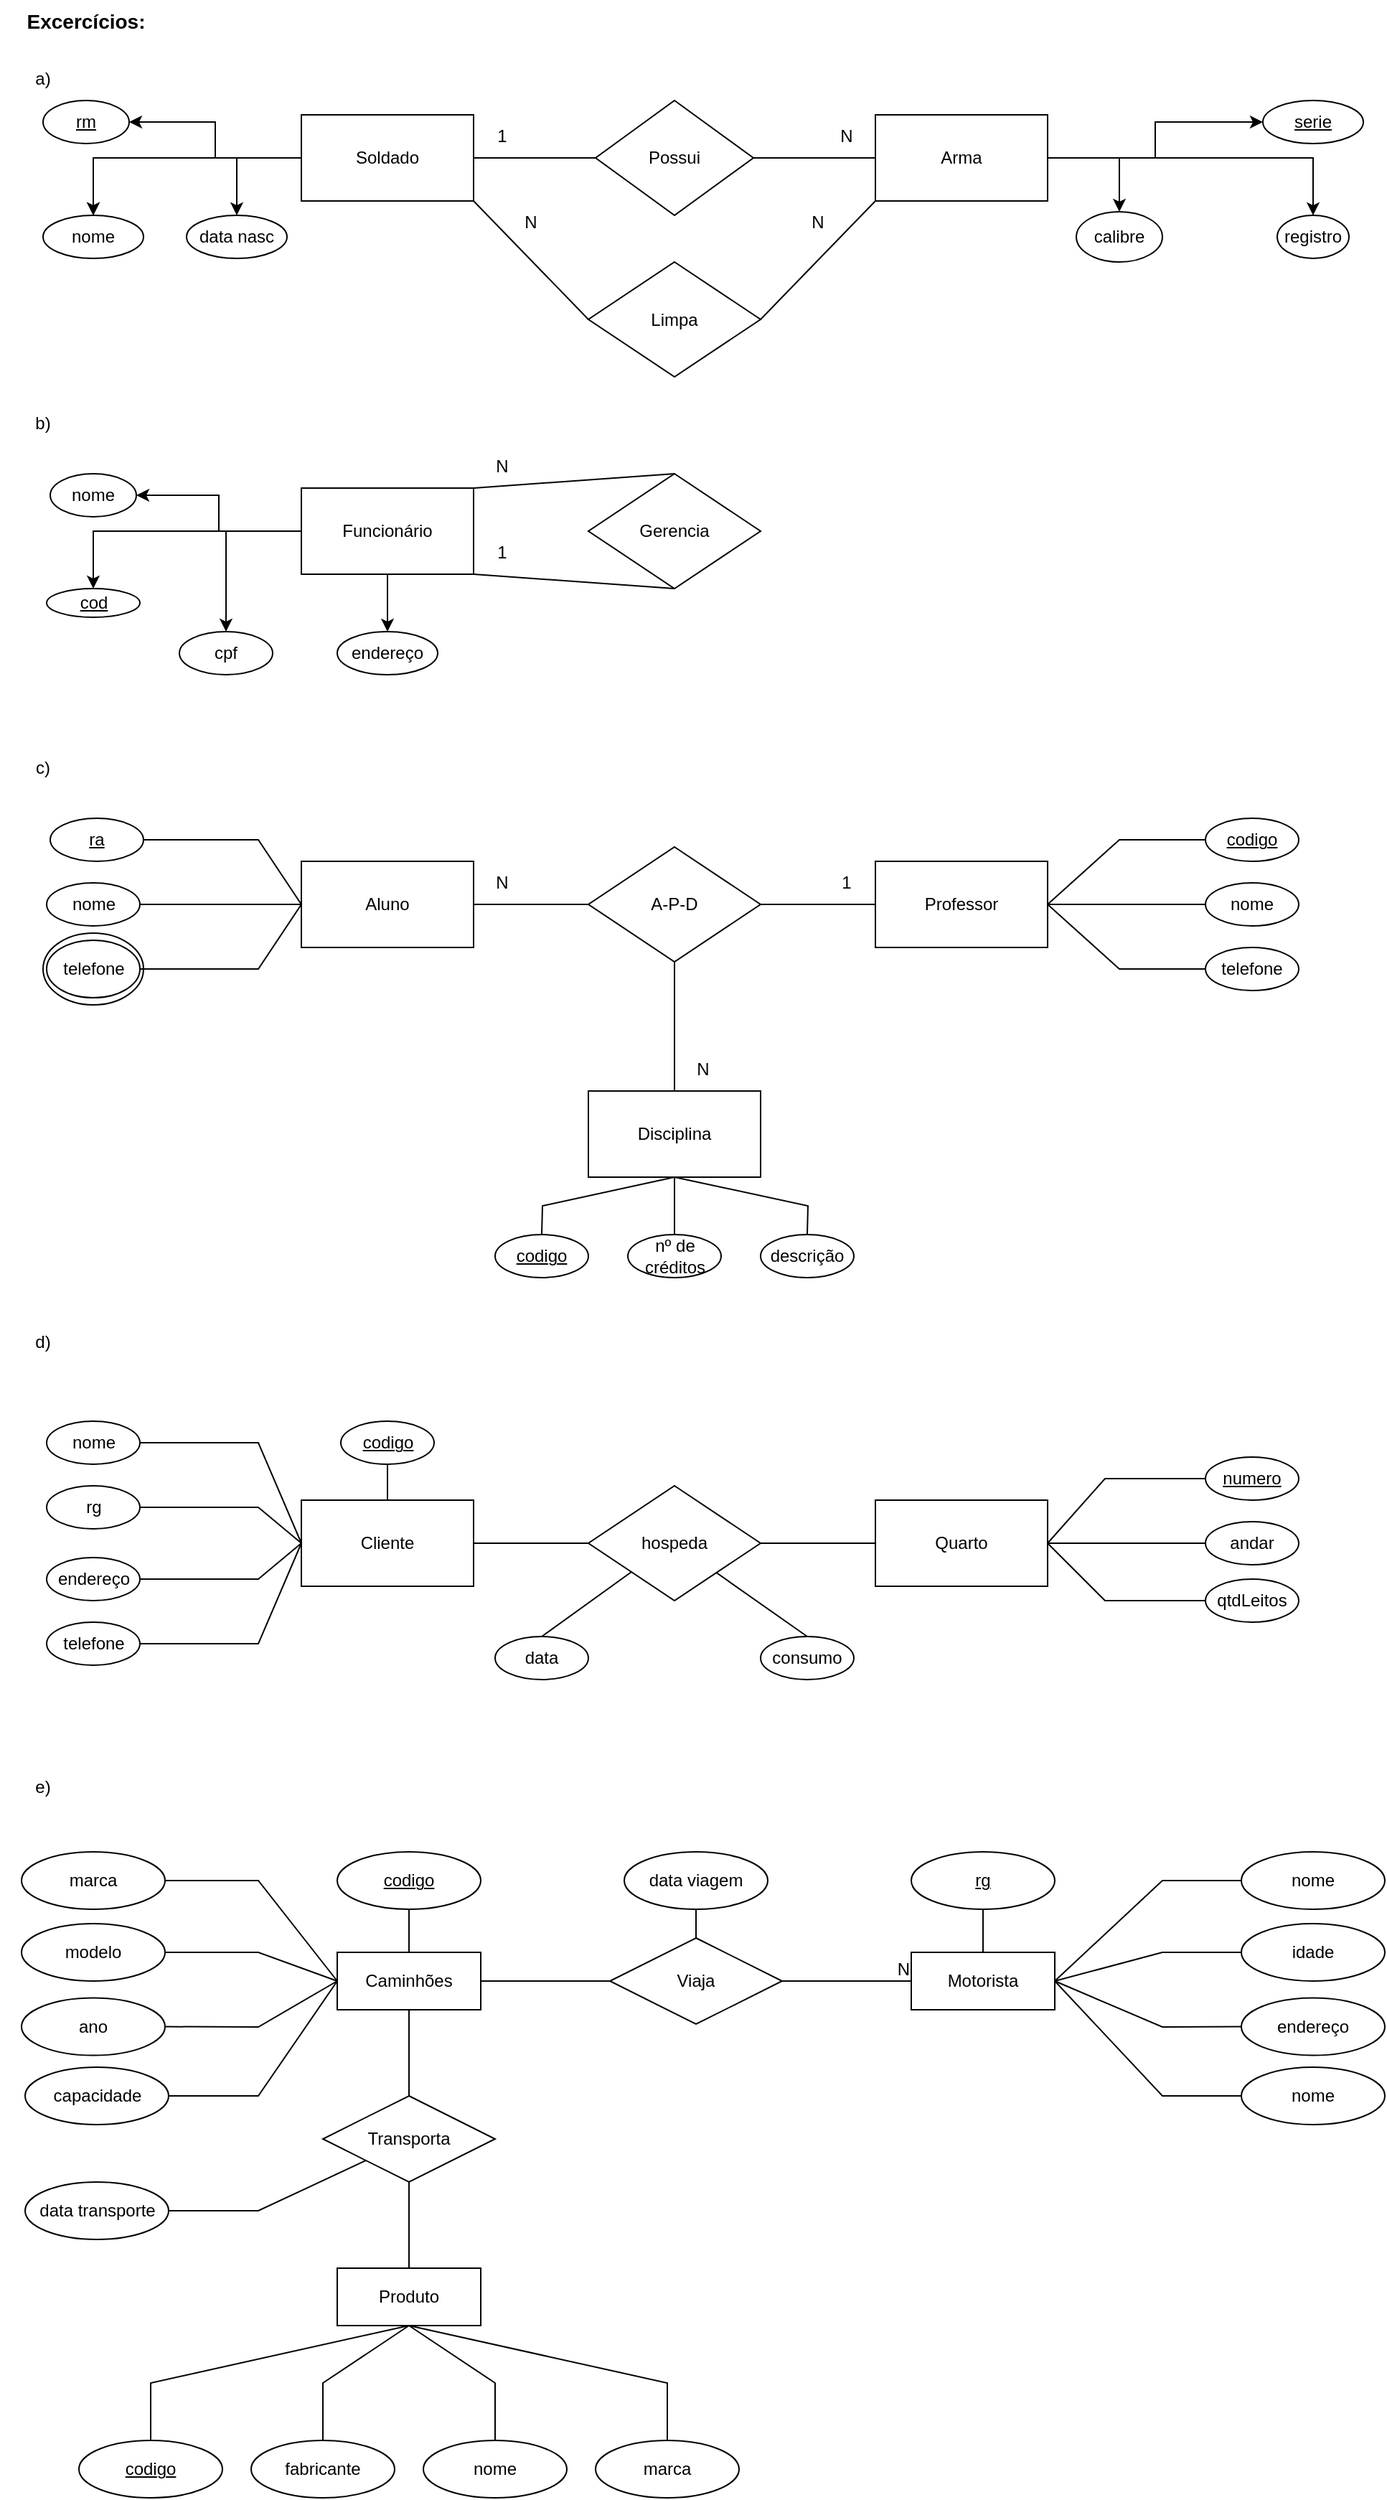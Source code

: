 <mxfile version="21.1.1" type="device">
  <diagram name="Página-1" id="UAN5os5tiGlqr3itD5Wb">
    <mxGraphModel dx="1434" dy="796" grid="1" gridSize="10" guides="1" tooltips="1" connect="1" arrows="1" fold="1" page="1" pageScale="1" pageWidth="827" pageHeight="1169" math="0" shadow="0">
      <root>
        <mxCell id="0" />
        <mxCell id="1" parent="0" />
        <mxCell id="kqK2nwmcqiVlSpdfemAR-32" value="" style="ellipse;whiteSpace=wrap;html=1;" parent="1" vertex="1">
          <mxGeometry x="50" y="670" width="70" height="50" as="geometry" />
        </mxCell>
        <mxCell id="iGtKDFYCZPcTqpnV3GEi-1" value="Excercícios:" style="text;html=1;strokeColor=none;fillColor=none;align=center;verticalAlign=middle;whiteSpace=wrap;rounded=0;fontStyle=1;fontSize=14;" parent="1" vertex="1">
          <mxGeometry x="50" y="20" width="60" height="30" as="geometry" />
        </mxCell>
        <mxCell id="iGtKDFYCZPcTqpnV3GEi-2" value="a)" style="text;html=1;strokeColor=none;fillColor=none;align=center;verticalAlign=middle;whiteSpace=wrap;rounded=0;" parent="1" vertex="1">
          <mxGeometry x="20" y="60" width="60" height="30" as="geometry" />
        </mxCell>
        <mxCell id="iGtKDFYCZPcTqpnV3GEi-7" value="" style="edgeStyle=orthogonalEdgeStyle;rounded=0;orthogonalLoop=1;jettySize=auto;html=1;" parent="1" source="iGtKDFYCZPcTqpnV3GEi-3" target="iGtKDFYCZPcTqpnV3GEi-6" edge="1">
          <mxGeometry relative="1" as="geometry" />
        </mxCell>
        <mxCell id="iGtKDFYCZPcTqpnV3GEi-10" value="" style="edgeStyle=orthogonalEdgeStyle;rounded=0;orthogonalLoop=1;jettySize=auto;html=1;" parent="1" source="iGtKDFYCZPcTqpnV3GEi-3" target="iGtKDFYCZPcTqpnV3GEi-9" edge="1">
          <mxGeometry relative="1" as="geometry" />
        </mxCell>
        <mxCell id="iGtKDFYCZPcTqpnV3GEi-12" value="" style="edgeStyle=orthogonalEdgeStyle;rounded=0;orthogonalLoop=1;jettySize=auto;html=1;" parent="1" source="iGtKDFYCZPcTqpnV3GEi-3" target="iGtKDFYCZPcTqpnV3GEi-9" edge="1">
          <mxGeometry relative="1" as="geometry" />
        </mxCell>
        <mxCell id="iGtKDFYCZPcTqpnV3GEi-15" value="" style="edgeStyle=orthogonalEdgeStyle;rounded=0;orthogonalLoop=1;jettySize=auto;html=1;" parent="1" source="iGtKDFYCZPcTqpnV3GEi-3" target="iGtKDFYCZPcTqpnV3GEi-14" edge="1">
          <mxGeometry relative="1" as="geometry" />
        </mxCell>
        <mxCell id="iGtKDFYCZPcTqpnV3GEi-3" value="Soldado" style="rounded=0;whiteSpace=wrap;html=1;" parent="1" vertex="1">
          <mxGeometry x="230" y="100" width="120" height="60" as="geometry" />
        </mxCell>
        <mxCell id="iGtKDFYCZPcTqpnV3GEi-6" value="&lt;u&gt;rm&lt;/u&gt;" style="ellipse;whiteSpace=wrap;html=1;rounded=0;" parent="1" vertex="1">
          <mxGeometry x="50" y="90" width="60" height="30" as="geometry" />
        </mxCell>
        <mxCell id="iGtKDFYCZPcTqpnV3GEi-9" value="nome" style="ellipse;whiteSpace=wrap;html=1;rounded=0;" parent="1" vertex="1">
          <mxGeometry x="50" y="170" width="70" height="30" as="geometry" />
        </mxCell>
        <mxCell id="iGtKDFYCZPcTqpnV3GEi-14" value="data nasc" style="ellipse;whiteSpace=wrap;html=1;rounded=0;" parent="1" vertex="1">
          <mxGeometry x="150" y="170" width="70" height="30" as="geometry" />
        </mxCell>
        <mxCell id="iGtKDFYCZPcTqpnV3GEi-16" value="Possui" style="rhombus;whiteSpace=wrap;html=1;rounded=0;" parent="1" vertex="1">
          <mxGeometry x="435" y="90" width="110" height="80" as="geometry" />
        </mxCell>
        <mxCell id="iGtKDFYCZPcTqpnV3GEi-18" value="" style="endArrow=none;html=1;rounded=0;exitX=1;exitY=0.5;exitDx=0;exitDy=0;entryX=0;entryY=0.5;entryDx=0;entryDy=0;" parent="1" source="iGtKDFYCZPcTqpnV3GEi-3" target="iGtKDFYCZPcTqpnV3GEi-16" edge="1">
          <mxGeometry width="50" height="50" relative="1" as="geometry">
            <mxPoint x="430" y="320" as="sourcePoint" />
            <mxPoint x="480" y="270" as="targetPoint" />
          </mxGeometry>
        </mxCell>
        <mxCell id="iGtKDFYCZPcTqpnV3GEi-24" value="" style="edgeStyle=orthogonalEdgeStyle;rounded=0;orthogonalLoop=1;jettySize=auto;html=1;" parent="1" source="iGtKDFYCZPcTqpnV3GEi-19" target="iGtKDFYCZPcTqpnV3GEi-23" edge="1">
          <mxGeometry relative="1" as="geometry" />
        </mxCell>
        <mxCell id="iGtKDFYCZPcTqpnV3GEi-26" value="" style="edgeStyle=orthogonalEdgeStyle;rounded=0;orthogonalLoop=1;jettySize=auto;html=1;" parent="1" source="iGtKDFYCZPcTqpnV3GEi-19" target="iGtKDFYCZPcTqpnV3GEi-25" edge="1">
          <mxGeometry relative="1" as="geometry" />
        </mxCell>
        <mxCell id="iGtKDFYCZPcTqpnV3GEi-28" value="" style="edgeStyle=orthogonalEdgeStyle;rounded=0;orthogonalLoop=1;jettySize=auto;html=1;" parent="1" source="iGtKDFYCZPcTqpnV3GEi-19" target="iGtKDFYCZPcTqpnV3GEi-27" edge="1">
          <mxGeometry relative="1" as="geometry" />
        </mxCell>
        <mxCell id="iGtKDFYCZPcTqpnV3GEi-19" value="Arma" style="rounded=0;whiteSpace=wrap;html=1;" parent="1" vertex="1">
          <mxGeometry x="630" y="100" width="120" height="60" as="geometry" />
        </mxCell>
        <mxCell id="iGtKDFYCZPcTqpnV3GEi-20" value="" style="endArrow=none;html=1;rounded=0;exitX=1;exitY=0.5;exitDx=0;exitDy=0;entryX=0;entryY=0.5;entryDx=0;entryDy=0;" parent="1" source="iGtKDFYCZPcTqpnV3GEi-16" target="iGtKDFYCZPcTqpnV3GEi-19" edge="1">
          <mxGeometry width="50" height="50" relative="1" as="geometry">
            <mxPoint x="580" y="170" as="sourcePoint" />
            <mxPoint x="630" y="120" as="targetPoint" />
          </mxGeometry>
        </mxCell>
        <mxCell id="iGtKDFYCZPcTqpnV3GEi-21" value="N" style="text;html=1;strokeColor=none;fillColor=none;align=center;verticalAlign=middle;whiteSpace=wrap;rounded=0;" parent="1" vertex="1">
          <mxGeometry x="580" y="100" width="60" height="30" as="geometry" />
        </mxCell>
        <mxCell id="iGtKDFYCZPcTqpnV3GEi-22" value="1" style="text;html=1;strokeColor=none;fillColor=none;align=center;verticalAlign=middle;whiteSpace=wrap;rounded=0;" parent="1" vertex="1">
          <mxGeometry x="340" y="100" width="60" height="30" as="geometry" />
        </mxCell>
        <mxCell id="iGtKDFYCZPcTqpnV3GEi-23" value="&lt;u&gt;serie&lt;/u&gt;" style="ellipse;whiteSpace=wrap;html=1;rounded=0;" parent="1" vertex="1">
          <mxGeometry x="900" y="90" width="70" height="30" as="geometry" />
        </mxCell>
        <mxCell id="iGtKDFYCZPcTqpnV3GEi-25" value="registro" style="ellipse;whiteSpace=wrap;html=1;rounded=0;" parent="1" vertex="1">
          <mxGeometry x="910" y="170" width="50" height="30" as="geometry" />
        </mxCell>
        <mxCell id="iGtKDFYCZPcTqpnV3GEi-27" value="calibre" style="ellipse;whiteSpace=wrap;html=1;rounded=0;" parent="1" vertex="1">
          <mxGeometry x="770" y="167.5" width="60" height="35" as="geometry" />
        </mxCell>
        <mxCell id="iGtKDFYCZPcTqpnV3GEi-29" value="Limpa" style="rhombus;whiteSpace=wrap;html=1;" parent="1" vertex="1">
          <mxGeometry x="430" y="202.5" width="120" height="80" as="geometry" />
        </mxCell>
        <mxCell id="iGtKDFYCZPcTqpnV3GEi-30" value="" style="endArrow=none;html=1;rounded=0;entryX=1;entryY=1;entryDx=0;entryDy=0;exitX=0;exitY=0.5;exitDx=0;exitDy=0;" parent="1" source="iGtKDFYCZPcTqpnV3GEi-29" target="iGtKDFYCZPcTqpnV3GEi-3" edge="1">
          <mxGeometry width="50" height="50" relative="1" as="geometry">
            <mxPoint x="300" y="260" as="sourcePoint" />
            <mxPoint x="350" y="210" as="targetPoint" />
          </mxGeometry>
        </mxCell>
        <mxCell id="iGtKDFYCZPcTqpnV3GEi-31" value="" style="endArrow=none;html=1;rounded=0;exitX=1;exitY=0.5;exitDx=0;exitDy=0;entryX=0;entryY=1;entryDx=0;entryDy=0;" parent="1" source="iGtKDFYCZPcTqpnV3GEi-29" target="iGtKDFYCZPcTqpnV3GEi-19" edge="1">
          <mxGeometry width="50" height="50" relative="1" as="geometry">
            <mxPoint x="570" y="230" as="sourcePoint" />
            <mxPoint x="620" y="180" as="targetPoint" />
          </mxGeometry>
        </mxCell>
        <mxCell id="iGtKDFYCZPcTqpnV3GEi-32" value="N" style="text;html=1;strokeColor=none;fillColor=none;align=center;verticalAlign=middle;whiteSpace=wrap;rounded=0;" parent="1" vertex="1">
          <mxGeometry x="360" y="160" width="60" height="30" as="geometry" />
        </mxCell>
        <mxCell id="iGtKDFYCZPcTqpnV3GEi-33" value="N" style="text;html=1;strokeColor=none;fillColor=none;align=center;verticalAlign=middle;whiteSpace=wrap;rounded=0;" parent="1" vertex="1">
          <mxGeometry x="560" y="160" width="60" height="30" as="geometry" />
        </mxCell>
        <mxCell id="iGtKDFYCZPcTqpnV3GEi-34" value="b)" style="text;html=1;strokeColor=none;fillColor=none;align=center;verticalAlign=middle;whiteSpace=wrap;rounded=0;" parent="1" vertex="1">
          <mxGeometry x="20" y="300" width="60" height="30" as="geometry" />
        </mxCell>
        <mxCell id="iGtKDFYCZPcTqpnV3GEi-37" value="" style="edgeStyle=orthogonalEdgeStyle;rounded=0;orthogonalLoop=1;jettySize=auto;html=1;" parent="1" source="iGtKDFYCZPcTqpnV3GEi-35" target="iGtKDFYCZPcTqpnV3GEi-36" edge="1">
          <mxGeometry relative="1" as="geometry" />
        </mxCell>
        <mxCell id="iGtKDFYCZPcTqpnV3GEi-39" value="" style="edgeStyle=orthogonalEdgeStyle;rounded=0;orthogonalLoop=1;jettySize=auto;html=1;" parent="1" source="iGtKDFYCZPcTqpnV3GEi-35" target="iGtKDFYCZPcTqpnV3GEi-38" edge="1">
          <mxGeometry relative="1" as="geometry" />
        </mxCell>
        <mxCell id="iGtKDFYCZPcTqpnV3GEi-43" value="" style="edgeStyle=orthogonalEdgeStyle;rounded=0;orthogonalLoop=1;jettySize=auto;html=1;" parent="1" source="iGtKDFYCZPcTqpnV3GEi-35" target="iGtKDFYCZPcTqpnV3GEi-42" edge="1">
          <mxGeometry relative="1" as="geometry" />
        </mxCell>
        <mxCell id="iGtKDFYCZPcTqpnV3GEi-45" value="" style="edgeStyle=orthogonalEdgeStyle;rounded=0;orthogonalLoop=1;jettySize=auto;html=1;" parent="1" source="iGtKDFYCZPcTqpnV3GEi-35" target="iGtKDFYCZPcTqpnV3GEi-44" edge="1">
          <mxGeometry relative="1" as="geometry" />
        </mxCell>
        <mxCell id="iGtKDFYCZPcTqpnV3GEi-35" value="Funcionário" style="rounded=0;whiteSpace=wrap;html=1;" parent="1" vertex="1">
          <mxGeometry x="230" y="360" width="120" height="60" as="geometry" />
        </mxCell>
        <mxCell id="iGtKDFYCZPcTqpnV3GEi-36" value="nome" style="ellipse;whiteSpace=wrap;html=1;rounded=0;" parent="1" vertex="1">
          <mxGeometry x="55" y="350" width="60" height="30" as="geometry" />
        </mxCell>
        <mxCell id="iGtKDFYCZPcTqpnV3GEi-38" value="&lt;u&gt;cod&lt;/u&gt;" style="ellipse;whiteSpace=wrap;html=1;rounded=0;" parent="1" vertex="1">
          <mxGeometry x="52.5" y="430" width="65" height="20" as="geometry" />
        </mxCell>
        <mxCell id="iGtKDFYCZPcTqpnV3GEi-42" value="cpf" style="ellipse;whiteSpace=wrap;html=1;rounded=0;" parent="1" vertex="1">
          <mxGeometry x="145" y="460" width="65" height="30" as="geometry" />
        </mxCell>
        <mxCell id="iGtKDFYCZPcTqpnV3GEi-44" value="endereço" style="ellipse;whiteSpace=wrap;html=1;rounded=0;" parent="1" vertex="1">
          <mxGeometry x="255" y="460" width="70" height="30" as="geometry" />
        </mxCell>
        <mxCell id="iGtKDFYCZPcTqpnV3GEi-46" value="Gerencia" style="rhombus;whiteSpace=wrap;html=1;" parent="1" vertex="1">
          <mxGeometry x="430" y="350" width="120" height="80" as="geometry" />
        </mxCell>
        <mxCell id="iGtKDFYCZPcTqpnV3GEi-47" value="" style="endArrow=none;html=1;rounded=0;exitX=1;exitY=1;exitDx=0;exitDy=0;entryX=0.5;entryY=1;entryDx=0;entryDy=0;" parent="1" source="iGtKDFYCZPcTqpnV3GEi-35" target="iGtKDFYCZPcTqpnV3GEi-46" edge="1">
          <mxGeometry width="50" height="50" relative="1" as="geometry">
            <mxPoint x="640" y="410" as="sourcePoint" />
            <mxPoint x="690" y="360" as="targetPoint" />
          </mxGeometry>
        </mxCell>
        <mxCell id="iGtKDFYCZPcTqpnV3GEi-48" value="" style="endArrow=none;html=1;rounded=0;entryX=0.5;entryY=0;entryDx=0;entryDy=0;exitX=1;exitY=0;exitDx=0;exitDy=0;" parent="1" source="iGtKDFYCZPcTqpnV3GEi-35" target="iGtKDFYCZPcTqpnV3GEi-46" edge="1">
          <mxGeometry width="50" height="50" relative="1" as="geometry">
            <mxPoint x="320" y="320" as="sourcePoint" />
            <mxPoint x="370" y="270" as="targetPoint" />
          </mxGeometry>
        </mxCell>
        <mxCell id="iGtKDFYCZPcTqpnV3GEi-49" value="N" style="text;html=1;strokeColor=none;fillColor=none;align=center;verticalAlign=middle;whiteSpace=wrap;rounded=0;" parent="1" vertex="1">
          <mxGeometry x="340" y="330" width="60" height="30" as="geometry" />
        </mxCell>
        <mxCell id="iGtKDFYCZPcTqpnV3GEi-50" value="1" style="text;html=1;strokeColor=none;fillColor=none;align=center;verticalAlign=middle;whiteSpace=wrap;rounded=0;" parent="1" vertex="1">
          <mxGeometry x="340" y="390" width="60" height="30" as="geometry" />
        </mxCell>
        <mxCell id="kqK2nwmcqiVlSpdfemAR-1" value="c)" style="text;html=1;strokeColor=none;fillColor=none;align=center;verticalAlign=middle;whiteSpace=wrap;rounded=0;" parent="1" vertex="1">
          <mxGeometry x="20" y="540" width="60" height="30" as="geometry" />
        </mxCell>
        <mxCell id="kqK2nwmcqiVlSpdfemAR-2" value="Aluno" style="rounded=0;whiteSpace=wrap;html=1;" parent="1" vertex="1">
          <mxGeometry x="230" y="620" width="120" height="60" as="geometry" />
        </mxCell>
        <mxCell id="kqK2nwmcqiVlSpdfemAR-3" value="A-P-D" style="rhombus;whiteSpace=wrap;html=1;" parent="1" vertex="1">
          <mxGeometry x="430" y="610" width="120" height="80" as="geometry" />
        </mxCell>
        <mxCell id="kqK2nwmcqiVlSpdfemAR-4" value="" style="endArrow=none;html=1;rounded=0;entryX=0;entryY=0.5;entryDx=0;entryDy=0;exitX=1;exitY=0.5;exitDx=0;exitDy=0;" parent="1" source="kqK2nwmcqiVlSpdfemAR-2" target="kqK2nwmcqiVlSpdfemAR-3" edge="1">
          <mxGeometry width="50" height="50" relative="1" as="geometry">
            <mxPoint x="350" y="650" as="sourcePoint" />
            <mxPoint x="400" y="600" as="targetPoint" />
          </mxGeometry>
        </mxCell>
        <mxCell id="kqK2nwmcqiVlSpdfemAR-5" value="Professor" style="rounded=0;whiteSpace=wrap;html=1;" parent="1" vertex="1">
          <mxGeometry x="630" y="620" width="120" height="60" as="geometry" />
        </mxCell>
        <mxCell id="kqK2nwmcqiVlSpdfemAR-6" value="" style="endArrow=none;html=1;rounded=0;exitX=1;exitY=0.5;exitDx=0;exitDy=0;entryX=0;entryY=0.5;entryDx=0;entryDy=0;" parent="1" source="kqK2nwmcqiVlSpdfemAR-3" target="kqK2nwmcqiVlSpdfemAR-5" edge="1">
          <mxGeometry width="50" height="50" relative="1" as="geometry">
            <mxPoint x="580" y="540" as="sourcePoint" />
            <mxPoint x="630" y="490" as="targetPoint" />
          </mxGeometry>
        </mxCell>
        <mxCell id="kqK2nwmcqiVlSpdfemAR-7" value="Disciplina" style="rounded=0;whiteSpace=wrap;html=1;" parent="1" vertex="1">
          <mxGeometry x="430" y="780" width="120" height="60" as="geometry" />
        </mxCell>
        <mxCell id="kqK2nwmcqiVlSpdfemAR-8" value="" style="endArrow=none;html=1;rounded=0;entryX=0.5;entryY=0;entryDx=0;entryDy=0;exitX=0.5;exitY=1;exitDx=0;exitDy=0;" parent="1" source="kqK2nwmcqiVlSpdfemAR-3" target="kqK2nwmcqiVlSpdfemAR-7" edge="1">
          <mxGeometry width="50" height="50" relative="1" as="geometry">
            <mxPoint x="450" y="730" as="sourcePoint" />
            <mxPoint x="530" y="730" as="targetPoint" />
          </mxGeometry>
        </mxCell>
        <mxCell id="kqK2nwmcqiVlSpdfemAR-9" value="" style="endArrow=none;html=1;rounded=0;exitX=0;exitY=0.5;exitDx=0;exitDy=0;entryX=1;entryY=0.5;entryDx=0;entryDy=0;" parent="1" source="kqK2nwmcqiVlSpdfemAR-2" target="kqK2nwmcqiVlSpdfemAR-10" edge="1">
          <mxGeometry width="50" height="50" relative="1" as="geometry">
            <mxPoint x="700" y="630" as="sourcePoint" />
            <mxPoint x="160" y="620" as="targetPoint" />
            <Array as="points">
              <mxPoint x="200" y="605" />
            </Array>
          </mxGeometry>
        </mxCell>
        <mxCell id="kqK2nwmcqiVlSpdfemAR-10" value="&lt;u&gt;ra&lt;/u&gt;" style="ellipse;whiteSpace=wrap;html=1;" parent="1" vertex="1">
          <mxGeometry x="55" y="590" width="65" height="30" as="geometry" />
        </mxCell>
        <mxCell id="kqK2nwmcqiVlSpdfemAR-11" value="nome" style="ellipse;whiteSpace=wrap;html=1;" parent="1" vertex="1">
          <mxGeometry x="52.5" y="635" width="65" height="30" as="geometry" />
        </mxCell>
        <mxCell id="kqK2nwmcqiVlSpdfemAR-14" value="telefone" style="ellipse;whiteSpace=wrap;html=1;" parent="1" vertex="1">
          <mxGeometry x="52.5" y="675" width="65" height="40" as="geometry" />
        </mxCell>
        <mxCell id="kqK2nwmcqiVlSpdfemAR-15" value="" style="endArrow=none;html=1;rounded=0;exitX=1;exitY=0.5;exitDx=0;exitDy=0;entryX=0;entryY=0.5;entryDx=0;entryDy=0;" parent="1" source="kqK2nwmcqiVlSpdfemAR-14" target="kqK2nwmcqiVlSpdfemAR-2" edge="1">
          <mxGeometry width="50" height="50" relative="1" as="geometry">
            <mxPoint x="150" y="770" as="sourcePoint" />
            <mxPoint x="200" y="720" as="targetPoint" />
            <Array as="points">
              <mxPoint x="200" y="695" />
            </Array>
          </mxGeometry>
        </mxCell>
        <mxCell id="kqK2nwmcqiVlSpdfemAR-16" value="&lt;u&gt;codigo&lt;/u&gt;" style="ellipse;whiteSpace=wrap;html=1;" parent="1" vertex="1">
          <mxGeometry x="365" y="880" width="65" height="30" as="geometry" />
        </mxCell>
        <mxCell id="kqK2nwmcqiVlSpdfemAR-17" value="nº de créditos" style="ellipse;whiteSpace=wrap;html=1;" parent="1" vertex="1">
          <mxGeometry x="457.5" y="880" width="65" height="30" as="geometry" />
        </mxCell>
        <mxCell id="kqK2nwmcqiVlSpdfemAR-18" value="descrição" style="ellipse;whiteSpace=wrap;html=1;" parent="1" vertex="1">
          <mxGeometry x="550" y="880" width="65" height="30" as="geometry" />
        </mxCell>
        <mxCell id="kqK2nwmcqiVlSpdfemAR-19" value="" style="endArrow=none;html=1;rounded=0;entryX=0.5;entryY=1;entryDx=0;entryDy=0;exitX=0.5;exitY=0;exitDx=0;exitDy=0;" parent="1" source="kqK2nwmcqiVlSpdfemAR-16" target="kqK2nwmcqiVlSpdfemAR-7" edge="1">
          <mxGeometry width="50" height="50" relative="1" as="geometry">
            <mxPoint x="350" y="770" as="sourcePoint" />
            <mxPoint x="400" y="720" as="targetPoint" />
            <Array as="points">
              <mxPoint x="398" y="860" />
            </Array>
          </mxGeometry>
        </mxCell>
        <mxCell id="kqK2nwmcqiVlSpdfemAR-20" value="" style="endArrow=none;html=1;rounded=0;entryX=0.5;entryY=1;entryDx=0;entryDy=0;exitX=0.5;exitY=0;exitDx=0;exitDy=0;" parent="1" source="kqK2nwmcqiVlSpdfemAR-17" target="kqK2nwmcqiVlSpdfemAR-7" edge="1">
          <mxGeometry width="50" height="50" relative="1" as="geometry">
            <mxPoint x="490" y="1070" as="sourcePoint" />
            <mxPoint x="540" y="1020" as="targetPoint" />
          </mxGeometry>
        </mxCell>
        <mxCell id="kqK2nwmcqiVlSpdfemAR-21" value="" style="endArrow=none;html=1;rounded=0;exitX=0.5;exitY=0;exitDx=0;exitDy=0;" parent="1" source="kqK2nwmcqiVlSpdfemAR-18" edge="1">
          <mxGeometry width="50" height="50" relative="1" as="geometry">
            <mxPoint x="430" y="1030" as="sourcePoint" />
            <mxPoint x="490" y="840" as="targetPoint" />
            <Array as="points">
              <mxPoint x="583" y="860" />
            </Array>
          </mxGeometry>
        </mxCell>
        <mxCell id="kqK2nwmcqiVlSpdfemAR-22" value="&lt;u&gt;codigo&lt;/u&gt;" style="ellipse;whiteSpace=wrap;html=1;" parent="1" vertex="1">
          <mxGeometry x="860" y="590" width="65" height="30" as="geometry" />
        </mxCell>
        <mxCell id="kqK2nwmcqiVlSpdfemAR-23" value="" style="endArrow=none;html=1;rounded=0;exitX=1;exitY=0.5;exitDx=0;exitDy=0;" parent="1" source="kqK2nwmcqiVlSpdfemAR-11" edge="1">
          <mxGeometry width="50" height="50" relative="1" as="geometry">
            <mxPoint x="150" y="670" as="sourcePoint" />
            <mxPoint x="230" y="650" as="targetPoint" />
          </mxGeometry>
        </mxCell>
        <mxCell id="kqK2nwmcqiVlSpdfemAR-24" value="nome" style="ellipse;whiteSpace=wrap;html=1;" parent="1" vertex="1">
          <mxGeometry x="860" y="635" width="65" height="30" as="geometry" />
        </mxCell>
        <mxCell id="kqK2nwmcqiVlSpdfemAR-25" value="telefone" style="ellipse;whiteSpace=wrap;html=1;" parent="1" vertex="1">
          <mxGeometry x="860" y="680" width="65" height="30" as="geometry" />
        </mxCell>
        <mxCell id="kqK2nwmcqiVlSpdfemAR-26" value="" style="endArrow=none;html=1;rounded=0;exitX=1;exitY=0.5;exitDx=0;exitDy=0;entryX=0;entryY=0.5;entryDx=0;entryDy=0;" parent="1" source="kqK2nwmcqiVlSpdfemAR-5" target="kqK2nwmcqiVlSpdfemAR-22" edge="1">
          <mxGeometry width="50" height="50" relative="1" as="geometry">
            <mxPoint x="780" y="530" as="sourcePoint" />
            <mxPoint x="830" y="480" as="targetPoint" />
            <Array as="points">
              <mxPoint x="800" y="605" />
            </Array>
          </mxGeometry>
        </mxCell>
        <mxCell id="kqK2nwmcqiVlSpdfemAR-27" value="" style="endArrow=none;html=1;rounded=0;entryX=0;entryY=0.5;entryDx=0;entryDy=0;exitX=1;exitY=0.5;exitDx=0;exitDy=0;" parent="1" source="kqK2nwmcqiVlSpdfemAR-5" target="kqK2nwmcqiVlSpdfemAR-24" edge="1">
          <mxGeometry width="50" height="50" relative="1" as="geometry">
            <mxPoint x="740" y="760" as="sourcePoint" />
            <mxPoint x="790" y="710" as="targetPoint" />
          </mxGeometry>
        </mxCell>
        <mxCell id="kqK2nwmcqiVlSpdfemAR-28" value="" style="endArrow=none;html=1;rounded=0;entryX=0;entryY=0.5;entryDx=0;entryDy=0;exitX=1;exitY=0.5;exitDx=0;exitDy=0;" parent="1" source="kqK2nwmcqiVlSpdfemAR-5" target="kqK2nwmcqiVlSpdfemAR-25" edge="1">
          <mxGeometry width="50" height="50" relative="1" as="geometry">
            <mxPoint x="760" y="740" as="sourcePoint" />
            <mxPoint x="810" y="690" as="targetPoint" />
            <Array as="points">
              <mxPoint x="800" y="695" />
            </Array>
          </mxGeometry>
        </mxCell>
        <mxCell id="kqK2nwmcqiVlSpdfemAR-29" value="N" style="text;html=1;strokeColor=none;fillColor=none;align=center;verticalAlign=middle;whiteSpace=wrap;rounded=0;" parent="1" vertex="1">
          <mxGeometry x="480" y="750" width="60" height="30" as="geometry" />
        </mxCell>
        <mxCell id="kqK2nwmcqiVlSpdfemAR-30" value="N" style="text;html=1;strokeColor=none;fillColor=none;align=center;verticalAlign=middle;whiteSpace=wrap;rounded=0;" parent="1" vertex="1">
          <mxGeometry x="340" y="620" width="60" height="30" as="geometry" />
        </mxCell>
        <mxCell id="kqK2nwmcqiVlSpdfemAR-31" value="1" style="text;html=1;strokeColor=none;fillColor=none;align=center;verticalAlign=middle;whiteSpace=wrap;rounded=0;" parent="1" vertex="1">
          <mxGeometry x="580" y="620" width="60" height="30" as="geometry" />
        </mxCell>
        <mxCell id="6r2WZ8PpIS0mDq38cCXN-1" value="d)" style="text;html=1;strokeColor=none;fillColor=none;align=center;verticalAlign=middle;whiteSpace=wrap;rounded=0;" parent="1" vertex="1">
          <mxGeometry x="20" y="940" width="60" height="30" as="geometry" />
        </mxCell>
        <mxCell id="6r2WZ8PpIS0mDq38cCXN-2" value="Cliente" style="rounded=0;whiteSpace=wrap;html=1;" parent="1" vertex="1">
          <mxGeometry x="230" y="1065" width="120" height="60" as="geometry" />
        </mxCell>
        <mxCell id="6r2WZ8PpIS0mDq38cCXN-4" value="Quarto" style="rounded=0;whiteSpace=wrap;html=1;" parent="1" vertex="1">
          <mxGeometry x="630" y="1065" width="120" height="60" as="geometry" />
        </mxCell>
        <mxCell id="6r2WZ8PpIS0mDq38cCXN-5" value="" style="endArrow=none;html=1;rounded=0;exitX=1;exitY=0.5;exitDx=0;exitDy=0;entryX=0;entryY=0.5;entryDx=0;entryDy=0;" parent="1" source="6r2WZ8PpIS0mDq38cCXN-2" target="6r2WZ8PpIS0mDq38cCXN-30" edge="1">
          <mxGeometry width="50" height="50" relative="1" as="geometry">
            <mxPoint x="390" y="1045" as="sourcePoint" />
            <mxPoint x="450" y="1095" as="targetPoint" />
          </mxGeometry>
        </mxCell>
        <mxCell id="6r2WZ8PpIS0mDq38cCXN-7" value="nome" style="ellipse;whiteSpace=wrap;html=1;" parent="1" vertex="1">
          <mxGeometry x="52.5" y="1010" width="65" height="30" as="geometry" />
        </mxCell>
        <mxCell id="6r2WZ8PpIS0mDq38cCXN-8" value="rg" style="ellipse;whiteSpace=wrap;html=1;" parent="1" vertex="1">
          <mxGeometry x="52.5" y="1055" width="65" height="30" as="geometry" />
        </mxCell>
        <mxCell id="6r2WZ8PpIS0mDq38cCXN-9" value="endereço" style="ellipse;whiteSpace=wrap;html=1;" parent="1" vertex="1">
          <mxGeometry x="52.5" y="1105" width="65" height="30" as="geometry" />
        </mxCell>
        <mxCell id="6r2WZ8PpIS0mDq38cCXN-10" value="telefone" style="ellipse;whiteSpace=wrap;html=1;" parent="1" vertex="1">
          <mxGeometry x="52.5" y="1150" width="65" height="30" as="geometry" />
        </mxCell>
        <mxCell id="6r2WZ8PpIS0mDq38cCXN-13" value="" style="endArrow=none;html=1;rounded=0;exitX=1;exitY=0.5;exitDx=0;exitDy=0;entryX=0;entryY=0.5;entryDx=0;entryDy=0;" parent="1" source="6r2WZ8PpIS0mDq38cCXN-7" target="6r2WZ8PpIS0mDq38cCXN-2" edge="1">
          <mxGeometry width="50" height="50" relative="1" as="geometry">
            <mxPoint x="210" y="1020" as="sourcePoint" />
            <mxPoint x="260" y="970" as="targetPoint" />
            <Array as="points">
              <mxPoint x="200" y="1025" />
            </Array>
          </mxGeometry>
        </mxCell>
        <mxCell id="6r2WZ8PpIS0mDq38cCXN-14" value="" style="endArrow=none;html=1;rounded=0;exitX=1;exitY=0.5;exitDx=0;exitDy=0;entryX=0;entryY=0.5;entryDx=0;entryDy=0;" parent="1" source="6r2WZ8PpIS0mDq38cCXN-8" target="6r2WZ8PpIS0mDq38cCXN-2" edge="1">
          <mxGeometry width="50" height="50" relative="1" as="geometry">
            <mxPoint x="150" y="1190" as="sourcePoint" />
            <mxPoint x="200" y="1140" as="targetPoint" />
            <Array as="points">
              <mxPoint x="200" y="1070" />
            </Array>
          </mxGeometry>
        </mxCell>
        <mxCell id="6r2WZ8PpIS0mDq38cCXN-15" value="" style="endArrow=none;html=1;rounded=0;exitX=1;exitY=0.5;exitDx=0;exitDy=0;entryX=0;entryY=0.5;entryDx=0;entryDy=0;" parent="1" source="6r2WZ8PpIS0mDq38cCXN-9" target="6r2WZ8PpIS0mDq38cCXN-2" edge="1">
          <mxGeometry width="50" height="50" relative="1" as="geometry">
            <mxPoint x="180" y="1140" as="sourcePoint" />
            <mxPoint x="230" y="1090" as="targetPoint" />
            <Array as="points">
              <mxPoint x="200" y="1120" />
            </Array>
          </mxGeometry>
        </mxCell>
        <mxCell id="6r2WZ8PpIS0mDq38cCXN-16" value="" style="endArrow=none;html=1;rounded=0;entryX=0;entryY=0.5;entryDx=0;entryDy=0;exitX=1;exitY=0.5;exitDx=0;exitDy=0;" parent="1" source="6r2WZ8PpIS0mDq38cCXN-10" target="6r2WZ8PpIS0mDq38cCXN-2" edge="1">
          <mxGeometry width="50" height="50" relative="1" as="geometry">
            <mxPoint x="160" y="1160" as="sourcePoint" />
            <mxPoint x="210" y="1110" as="targetPoint" />
            <Array as="points">
              <mxPoint x="200" y="1165" />
            </Array>
          </mxGeometry>
        </mxCell>
        <mxCell id="6r2WZ8PpIS0mDq38cCXN-17" value="&lt;u&gt;numero&lt;/u&gt;" style="ellipse;whiteSpace=wrap;html=1;" parent="1" vertex="1">
          <mxGeometry x="860" y="1035" width="65" height="30" as="geometry" />
        </mxCell>
        <mxCell id="6r2WZ8PpIS0mDq38cCXN-18" value="andar" style="ellipse;whiteSpace=wrap;html=1;" parent="1" vertex="1">
          <mxGeometry x="860" y="1080" width="65" height="30" as="geometry" />
        </mxCell>
        <mxCell id="6r2WZ8PpIS0mDq38cCXN-19" value="qtdLeitos" style="ellipse;whiteSpace=wrap;html=1;" parent="1" vertex="1">
          <mxGeometry x="860" y="1120" width="65" height="30" as="geometry" />
        </mxCell>
        <mxCell id="6r2WZ8PpIS0mDq38cCXN-21" value="" style="endArrow=none;html=1;rounded=0;entryX=0;entryY=0.5;entryDx=0;entryDy=0;exitX=1;exitY=0.5;exitDx=0;exitDy=0;" parent="1" source="6r2WZ8PpIS0mDq38cCXN-4" target="6r2WZ8PpIS0mDq38cCXN-17" edge="1">
          <mxGeometry width="50" height="50" relative="1" as="geometry">
            <mxPoint x="780" y="1070" as="sourcePoint" />
            <mxPoint x="830" y="1020" as="targetPoint" />
            <Array as="points">
              <mxPoint x="790" y="1050" />
            </Array>
          </mxGeometry>
        </mxCell>
        <mxCell id="6r2WZ8PpIS0mDq38cCXN-23" value="" style="endArrow=none;html=1;rounded=0;entryX=0;entryY=0.5;entryDx=0;entryDy=0;exitX=1;exitY=0.5;exitDx=0;exitDy=0;" parent="1" source="6r2WZ8PpIS0mDq38cCXN-4" target="6r2WZ8PpIS0mDq38cCXN-19" edge="1">
          <mxGeometry width="50" height="50" relative="1" as="geometry">
            <mxPoint x="710" y="1135" as="sourcePoint" />
            <mxPoint x="760" y="1085" as="targetPoint" />
            <Array as="points">
              <mxPoint x="790" y="1135" />
            </Array>
          </mxGeometry>
        </mxCell>
        <mxCell id="6r2WZ8PpIS0mDq38cCXN-25" value="" style="endArrow=none;html=1;rounded=0;exitX=1;exitY=0.5;exitDx=0;exitDy=0;entryX=0;entryY=0.5;entryDx=0;entryDy=0;" parent="1" source="6r2WZ8PpIS0mDq38cCXN-4" target="6r2WZ8PpIS0mDq38cCXN-18" edge="1">
          <mxGeometry width="50" height="50" relative="1" as="geometry">
            <mxPoint x="800" y="1110" as="sourcePoint" />
            <mxPoint x="850" y="1060" as="targetPoint" />
          </mxGeometry>
        </mxCell>
        <mxCell id="6r2WZ8PpIS0mDq38cCXN-29" value="" style="endArrow=none;html=1;rounded=0;exitX=1;exitY=0.5;exitDx=0;exitDy=0;entryX=0;entryY=0.5;entryDx=0;entryDy=0;" parent="1" source="6r2WZ8PpIS0mDq38cCXN-30" target="6r2WZ8PpIS0mDq38cCXN-4" edge="1">
          <mxGeometry width="50" height="50" relative="1" as="geometry">
            <mxPoint x="530" y="1095" as="sourcePoint" />
            <mxPoint x="630" y="1095" as="targetPoint" />
          </mxGeometry>
        </mxCell>
        <mxCell id="6r2WZ8PpIS0mDq38cCXN-30" value="hospeda" style="rhombus;whiteSpace=wrap;html=1;" parent="1" vertex="1">
          <mxGeometry x="430" y="1055" width="120" height="80" as="geometry" />
        </mxCell>
        <mxCell id="6r2WZ8PpIS0mDq38cCXN-32" value="data" style="ellipse;whiteSpace=wrap;html=1;" parent="1" vertex="1">
          <mxGeometry x="365" y="1160" width="65" height="30" as="geometry" />
        </mxCell>
        <mxCell id="6r2WZ8PpIS0mDq38cCXN-33" value="consumo" style="ellipse;whiteSpace=wrap;html=1;" parent="1" vertex="1">
          <mxGeometry x="550" y="1160" width="65" height="30" as="geometry" />
        </mxCell>
        <mxCell id="6r2WZ8PpIS0mDq38cCXN-35" value="" style="endArrow=none;html=1;rounded=0;entryX=0;entryY=1;entryDx=0;entryDy=0;exitX=0.5;exitY=0;exitDx=0;exitDy=0;" parent="1" source="6r2WZ8PpIS0mDq38cCXN-32" target="6r2WZ8PpIS0mDq38cCXN-30" edge="1">
          <mxGeometry width="50" height="50" relative="1" as="geometry">
            <mxPoint x="410" y="1180" as="sourcePoint" />
            <mxPoint x="460" y="1130" as="targetPoint" />
          </mxGeometry>
        </mxCell>
        <mxCell id="6r2WZ8PpIS0mDq38cCXN-36" value="" style="endArrow=none;html=1;rounded=0;entryX=0.5;entryY=0;entryDx=0;entryDy=0;" parent="1" source="6r2WZ8PpIS0mDq38cCXN-30" target="6r2WZ8PpIS0mDq38cCXN-33" edge="1">
          <mxGeometry width="50" height="50" relative="1" as="geometry">
            <mxPoint x="550" y="1170" as="sourcePoint" />
            <mxPoint x="600" y="1120" as="targetPoint" />
          </mxGeometry>
        </mxCell>
        <mxCell id="6r2WZ8PpIS0mDq38cCXN-37" value="codigo" style="ellipse;whiteSpace=wrap;html=1;fontStyle=4" parent="1" vertex="1">
          <mxGeometry x="257.5" y="1010" width="65" height="30" as="geometry" />
        </mxCell>
        <mxCell id="6r2WZ8PpIS0mDq38cCXN-38" value="" style="endArrow=none;html=1;rounded=0;exitX=0.5;exitY=0;exitDx=0;exitDy=0;entryX=0.5;entryY=1;entryDx=0;entryDy=0;" parent="1" source="6r2WZ8PpIS0mDq38cCXN-2" target="6r2WZ8PpIS0mDq38cCXN-37" edge="1">
          <mxGeometry width="50" height="50" relative="1" as="geometry">
            <mxPoint x="190" y="930" as="sourcePoint" />
            <mxPoint x="240" y="880" as="targetPoint" />
          </mxGeometry>
        </mxCell>
        <mxCell id="UnsMsZChyFch0J1aEtPe-2" value="e)" style="text;html=1;strokeColor=none;fillColor=none;align=center;verticalAlign=middle;whiteSpace=wrap;rounded=0;" vertex="1" parent="1">
          <mxGeometry x="20" y="1250" width="60" height="30" as="geometry" />
        </mxCell>
        <mxCell id="UnsMsZChyFch0J1aEtPe-3" value="Caminhões" style="whiteSpace=wrap;html=1;align=center;" vertex="1" parent="1">
          <mxGeometry x="255" y="1380" width="100" height="40" as="geometry" />
        </mxCell>
        <mxCell id="UnsMsZChyFch0J1aEtPe-4" value="Viaja" style="shape=rhombus;perimeter=rhombusPerimeter;whiteSpace=wrap;html=1;align=center;" vertex="1" parent="1">
          <mxGeometry x="445" y="1370" width="120" height="60" as="geometry" />
        </mxCell>
        <mxCell id="UnsMsZChyFch0J1aEtPe-7" value="Motorista" style="whiteSpace=wrap;html=1;align=center;" vertex="1" parent="1">
          <mxGeometry x="655" y="1380" width="100" height="40" as="geometry" />
        </mxCell>
        <mxCell id="UnsMsZChyFch0J1aEtPe-8" value="marca" style="ellipse;whiteSpace=wrap;html=1;align=center;" vertex="1" parent="1">
          <mxGeometry x="35" y="1310" width="100" height="40" as="geometry" />
        </mxCell>
        <mxCell id="UnsMsZChyFch0J1aEtPe-9" value="modelo" style="ellipse;whiteSpace=wrap;html=1;align=center;" vertex="1" parent="1">
          <mxGeometry x="35" y="1360" width="100" height="40" as="geometry" />
        </mxCell>
        <mxCell id="UnsMsZChyFch0J1aEtPe-10" value="ano" style="ellipse;whiteSpace=wrap;html=1;align=center;" vertex="1" parent="1">
          <mxGeometry x="35" y="1411.77" width="100" height="40" as="geometry" />
        </mxCell>
        <mxCell id="UnsMsZChyFch0J1aEtPe-11" value="capacidade" style="ellipse;whiteSpace=wrap;html=1;align=center;" vertex="1" parent="1">
          <mxGeometry x="37.5" y="1460" width="100" height="40" as="geometry" />
        </mxCell>
        <mxCell id="UnsMsZChyFch0J1aEtPe-12" value="" style="endArrow=none;html=1;rounded=0;exitX=1;exitY=0.5;exitDx=0;exitDy=0;entryX=0;entryY=0.5;entryDx=0;entryDy=0;" edge="1" parent="1" source="UnsMsZChyFch0J1aEtPe-8" target="UnsMsZChyFch0J1aEtPe-3">
          <mxGeometry width="50" height="50" relative="1" as="geometry">
            <mxPoint x="200" y="1310" as="sourcePoint" />
            <mxPoint x="250" y="1400" as="targetPoint" />
            <Array as="points">
              <mxPoint x="200" y="1330" />
            </Array>
          </mxGeometry>
        </mxCell>
        <mxCell id="UnsMsZChyFch0J1aEtPe-13" value="" style="endArrow=none;html=1;rounded=0;exitX=1;exitY=0.5;exitDx=0;exitDy=0;entryX=0;entryY=0.5;entryDx=0;entryDy=0;" edge="1" parent="1" source="UnsMsZChyFch0J1aEtPe-9" target="UnsMsZChyFch0J1aEtPe-3">
          <mxGeometry width="50" height="50" relative="1" as="geometry">
            <mxPoint x="200" y="1510" as="sourcePoint" />
            <mxPoint x="250" y="1460" as="targetPoint" />
            <Array as="points">
              <mxPoint x="200" y="1380" />
            </Array>
          </mxGeometry>
        </mxCell>
        <mxCell id="UnsMsZChyFch0J1aEtPe-14" value="" style="endArrow=none;html=1;rounded=0;exitX=1;exitY=0.5;exitDx=0;exitDy=0;entryX=0;entryY=0.5;entryDx=0;entryDy=0;" edge="1" parent="1" source="UnsMsZChyFch0J1aEtPe-10" target="UnsMsZChyFch0J1aEtPe-3">
          <mxGeometry width="50" height="50" relative="1" as="geometry">
            <mxPoint x="210" y="1530" as="sourcePoint" />
            <mxPoint x="260" y="1480" as="targetPoint" />
            <Array as="points">
              <mxPoint x="200" y="1432" />
            </Array>
          </mxGeometry>
        </mxCell>
        <mxCell id="UnsMsZChyFch0J1aEtPe-15" value="" style="endArrow=none;html=1;rounded=0;exitX=1;exitY=0.5;exitDx=0;exitDy=0;entryX=0;entryY=0.5;entryDx=0;entryDy=0;" edge="1" parent="1" source="UnsMsZChyFch0J1aEtPe-11" target="UnsMsZChyFch0J1aEtPe-3">
          <mxGeometry width="50" height="50" relative="1" as="geometry">
            <mxPoint x="210" y="1510" as="sourcePoint" />
            <mxPoint x="260" y="1460" as="targetPoint" />
            <Array as="points">
              <mxPoint x="200" y="1480" />
            </Array>
          </mxGeometry>
        </mxCell>
        <mxCell id="UnsMsZChyFch0J1aEtPe-18" value="" style="endArrow=none;html=1;rounded=0;exitX=0.5;exitY=0;exitDx=0;exitDy=0;entryX=0.5;entryY=1;entryDx=0;entryDy=0;" edge="1" parent="1" source="UnsMsZChyFch0J1aEtPe-3" target="UnsMsZChyFch0J1aEtPe-29">
          <mxGeometry width="50" height="50" relative="1" as="geometry">
            <mxPoint x="220" y="1270" as="sourcePoint" />
            <mxPoint x="305" y="1350" as="targetPoint" />
          </mxGeometry>
        </mxCell>
        <mxCell id="UnsMsZChyFch0J1aEtPe-19" value="" style="endArrow=none;html=1;rounded=0;exitX=0;exitY=0.5;exitDx=0;exitDy=0;entryX=1;entryY=0.5;entryDx=0;entryDy=0;" edge="1" parent="1" source="UnsMsZChyFch0J1aEtPe-4" target="UnsMsZChyFch0J1aEtPe-3">
          <mxGeometry relative="1" as="geometry">
            <mxPoint x="290" y="1530" as="sourcePoint" />
            <mxPoint x="180" y="1530" as="targetPoint" />
          </mxGeometry>
        </mxCell>
        <mxCell id="UnsMsZChyFch0J1aEtPe-22" value="nome" style="ellipse;whiteSpace=wrap;html=1;align=center;" vertex="1" parent="1">
          <mxGeometry x="885" y="1310" width="100" height="40" as="geometry" />
        </mxCell>
        <mxCell id="UnsMsZChyFch0J1aEtPe-23" value="idade" style="ellipse;whiteSpace=wrap;html=1;align=center;" vertex="1" parent="1">
          <mxGeometry x="885" y="1360" width="100" height="40" as="geometry" />
        </mxCell>
        <mxCell id="UnsMsZChyFch0J1aEtPe-24" value="endereço" style="ellipse;whiteSpace=wrap;html=1;align=center;" vertex="1" parent="1">
          <mxGeometry x="885" y="1411.77" width="100" height="40" as="geometry" />
        </mxCell>
        <mxCell id="UnsMsZChyFch0J1aEtPe-25" value="nome" style="ellipse;whiteSpace=wrap;html=1;align=center;" vertex="1" parent="1">
          <mxGeometry x="885" y="1460" width="100" height="40" as="geometry" />
        </mxCell>
        <mxCell id="UnsMsZChyFch0J1aEtPe-28" value="Produto" style="whiteSpace=wrap;html=1;align=center;" vertex="1" parent="1">
          <mxGeometry x="255" y="1600" width="100" height="40" as="geometry" />
        </mxCell>
        <mxCell id="UnsMsZChyFch0J1aEtPe-29" value="codigo" style="ellipse;whiteSpace=wrap;html=1;align=center;fontStyle=4;" vertex="1" parent="1">
          <mxGeometry x="255" y="1310" width="100" height="40" as="geometry" />
        </mxCell>
        <mxCell id="UnsMsZChyFch0J1aEtPe-30" value="rg" style="ellipse;whiteSpace=wrap;html=1;align=center;fontStyle=4;" vertex="1" parent="1">
          <mxGeometry x="655" y="1310" width="100" height="40" as="geometry" />
        </mxCell>
        <mxCell id="UnsMsZChyFch0J1aEtPe-31" value="codigo" style="ellipse;whiteSpace=wrap;html=1;align=center;fontStyle=4;" vertex="1" parent="1">
          <mxGeometry x="75" y="1720" width="100" height="40" as="geometry" />
        </mxCell>
        <mxCell id="UnsMsZChyFch0J1aEtPe-32" value="nome" style="ellipse;whiteSpace=wrap;html=1;align=center;" vertex="1" parent="1">
          <mxGeometry x="315" y="1720" width="100" height="40" as="geometry" />
        </mxCell>
        <mxCell id="UnsMsZChyFch0J1aEtPe-33" value="marca" style="ellipse;whiteSpace=wrap;html=1;align=center;" vertex="1" parent="1">
          <mxGeometry x="435" y="1720" width="100" height="40" as="geometry" />
        </mxCell>
        <mxCell id="UnsMsZChyFch0J1aEtPe-34" value="fabricante" style="ellipse;whiteSpace=wrap;html=1;align=center;" vertex="1" parent="1">
          <mxGeometry x="195" y="1720" width="100" height="40" as="geometry" />
        </mxCell>
        <mxCell id="UnsMsZChyFch0J1aEtPe-36" value="Transporta" style="shape=rhombus;perimeter=rhombusPerimeter;whiteSpace=wrap;html=1;align=center;" vertex="1" parent="1">
          <mxGeometry x="245" y="1480" width="120" height="60" as="geometry" />
        </mxCell>
        <mxCell id="UnsMsZChyFch0J1aEtPe-37" value="" style="endArrow=none;html=1;rounded=0;entryX=0.5;entryY=1;entryDx=0;entryDy=0;" edge="1" parent="1" source="UnsMsZChyFch0J1aEtPe-36" target="UnsMsZChyFch0J1aEtPe-3">
          <mxGeometry width="50" height="50" relative="1" as="geometry">
            <mxPoint x="250" y="1580" as="sourcePoint" />
            <mxPoint x="300" y="1530" as="targetPoint" />
          </mxGeometry>
        </mxCell>
        <mxCell id="UnsMsZChyFch0J1aEtPe-38" value="" style="endArrow=none;html=1;rounded=0;entryX=0.5;entryY=1;entryDx=0;entryDy=0;exitX=0.5;exitY=0;exitDx=0;exitDy=0;" edge="1" parent="1" source="UnsMsZChyFch0J1aEtPe-28" target="UnsMsZChyFch0J1aEtPe-36">
          <mxGeometry width="50" height="50" relative="1" as="geometry">
            <mxPoint x="200" y="1590" as="sourcePoint" />
            <mxPoint x="250" y="1540" as="targetPoint" />
          </mxGeometry>
        </mxCell>
        <mxCell id="UnsMsZChyFch0J1aEtPe-39" value="" style="endArrow=none;html=1;rounded=0;entryX=0.5;entryY=1;entryDx=0;entryDy=0;exitX=0.5;exitY=0;exitDx=0;exitDy=0;" edge="1" parent="1" source="UnsMsZChyFch0J1aEtPe-31" target="UnsMsZChyFch0J1aEtPe-28">
          <mxGeometry width="50" height="50" relative="1" as="geometry">
            <mxPoint x="160" y="1680" as="sourcePoint" />
            <mxPoint x="210" y="1630" as="targetPoint" />
            <Array as="points">
              <mxPoint x="125" y="1680" />
            </Array>
          </mxGeometry>
        </mxCell>
        <mxCell id="UnsMsZChyFch0J1aEtPe-40" value="" style="endArrow=none;html=1;rounded=0;entryX=0.5;entryY=1;entryDx=0;entryDy=0;exitX=0.5;exitY=0;exitDx=0;exitDy=0;" edge="1" parent="1" source="UnsMsZChyFch0J1aEtPe-34" target="UnsMsZChyFch0J1aEtPe-28">
          <mxGeometry width="50" height="50" relative="1" as="geometry">
            <mxPoint x="330" y="1710" as="sourcePoint" />
            <mxPoint x="380" y="1660" as="targetPoint" />
            <Array as="points">
              <mxPoint x="245" y="1680" />
            </Array>
          </mxGeometry>
        </mxCell>
        <mxCell id="UnsMsZChyFch0J1aEtPe-41" value="" style="endArrow=none;html=1;rounded=0;exitX=0.5;exitY=1;exitDx=0;exitDy=0;entryX=0.5;entryY=0;entryDx=0;entryDy=0;" edge="1" parent="1" source="UnsMsZChyFch0J1aEtPe-28" target="UnsMsZChyFch0J1aEtPe-32">
          <mxGeometry width="50" height="50" relative="1" as="geometry">
            <mxPoint x="390" y="1700" as="sourcePoint" />
            <mxPoint x="440" y="1650" as="targetPoint" />
            <Array as="points">
              <mxPoint x="365" y="1680" />
            </Array>
          </mxGeometry>
        </mxCell>
        <mxCell id="UnsMsZChyFch0J1aEtPe-42" value="" style="endArrow=none;html=1;rounded=0;exitX=0.5;exitY=1;exitDx=0;exitDy=0;entryX=0.5;entryY=0;entryDx=0;entryDy=0;" edge="1" parent="1" source="UnsMsZChyFch0J1aEtPe-28" target="UnsMsZChyFch0J1aEtPe-33">
          <mxGeometry width="50" height="50" relative="1" as="geometry">
            <mxPoint x="440" y="1700" as="sourcePoint" />
            <mxPoint x="490" y="1650" as="targetPoint" />
            <Array as="points">
              <mxPoint x="485" y="1680" />
            </Array>
          </mxGeometry>
        </mxCell>
        <mxCell id="UnsMsZChyFch0J1aEtPe-44" value="" style="endArrow=none;html=1;rounded=0;exitX=1;exitY=0.5;exitDx=0;exitDy=0;entryX=0;entryY=0.5;entryDx=0;entryDy=0;" edge="1" parent="1" source="UnsMsZChyFch0J1aEtPe-4" target="UnsMsZChyFch0J1aEtPe-7">
          <mxGeometry relative="1" as="geometry">
            <mxPoint x="655" y="1459" as="sourcePoint" />
            <mxPoint x="565" y="1459" as="targetPoint" />
          </mxGeometry>
        </mxCell>
        <mxCell id="UnsMsZChyFch0J1aEtPe-45" value="N" style="resizable=0;html=1;whiteSpace=wrap;align=right;verticalAlign=bottom;" connectable="0" vertex="1" parent="UnsMsZChyFch0J1aEtPe-44">
          <mxGeometry x="1" relative="1" as="geometry">
            <mxPoint as="offset" />
          </mxGeometry>
        </mxCell>
        <mxCell id="UnsMsZChyFch0J1aEtPe-46" value="" style="endArrow=none;html=1;rounded=0;entryX=0.5;entryY=1;entryDx=0;entryDy=0;exitX=0.5;exitY=0;exitDx=0;exitDy=0;" edge="1" parent="1" source="UnsMsZChyFch0J1aEtPe-7" target="UnsMsZChyFch0J1aEtPe-30">
          <mxGeometry width="50" height="50" relative="1" as="geometry">
            <mxPoint x="630" y="1520" as="sourcePoint" />
            <mxPoint x="680" y="1470" as="targetPoint" />
          </mxGeometry>
        </mxCell>
        <mxCell id="UnsMsZChyFch0J1aEtPe-47" value="" style="endArrow=none;html=1;rounded=0;entryX=0;entryY=0.5;entryDx=0;entryDy=0;exitX=1;exitY=0.5;exitDx=0;exitDy=0;" edge="1" parent="1" source="UnsMsZChyFch0J1aEtPe-7" target="UnsMsZChyFch0J1aEtPe-22">
          <mxGeometry width="50" height="50" relative="1" as="geometry">
            <mxPoint x="700" y="1550" as="sourcePoint" />
            <mxPoint x="750" y="1500" as="targetPoint" />
            <Array as="points">
              <mxPoint x="830" y="1330" />
            </Array>
          </mxGeometry>
        </mxCell>
        <mxCell id="UnsMsZChyFch0J1aEtPe-48" value="" style="endArrow=none;html=1;rounded=0;entryX=0;entryY=0.5;entryDx=0;entryDy=0;exitX=1;exitY=0.5;exitDx=0;exitDy=0;" edge="1" parent="1" source="UnsMsZChyFch0J1aEtPe-7" target="UnsMsZChyFch0J1aEtPe-25">
          <mxGeometry width="50" height="50" relative="1" as="geometry">
            <mxPoint x="770" y="1460" as="sourcePoint" />
            <mxPoint x="895" y="1340" as="targetPoint" />
            <Array as="points">
              <mxPoint x="830" y="1480" />
            </Array>
          </mxGeometry>
        </mxCell>
        <mxCell id="UnsMsZChyFch0J1aEtPe-49" value="" style="endArrow=none;html=1;rounded=0;entryX=0;entryY=0.5;entryDx=0;entryDy=0;exitX=1;exitY=0.5;exitDx=0;exitDy=0;" edge="1" parent="1" source="UnsMsZChyFch0J1aEtPe-7" target="UnsMsZChyFch0J1aEtPe-23">
          <mxGeometry width="50" height="50" relative="1" as="geometry">
            <mxPoint x="775" y="1420" as="sourcePoint" />
            <mxPoint x="905" y="1350" as="targetPoint" />
            <Array as="points">
              <mxPoint x="830" y="1380" />
            </Array>
          </mxGeometry>
        </mxCell>
        <mxCell id="UnsMsZChyFch0J1aEtPe-50" value="" style="endArrow=none;html=1;rounded=0;entryX=0;entryY=0.5;entryDx=0;entryDy=0;exitX=1;exitY=0.5;exitDx=0;exitDy=0;" edge="1" parent="1" source="UnsMsZChyFch0J1aEtPe-7" target="UnsMsZChyFch0J1aEtPe-24">
          <mxGeometry width="50" height="50" relative="1" as="geometry">
            <mxPoint x="785" y="1430" as="sourcePoint" />
            <mxPoint x="915" y="1360" as="targetPoint" />
            <Array as="points">
              <mxPoint x="830" y="1432" />
            </Array>
          </mxGeometry>
        </mxCell>
        <mxCell id="UnsMsZChyFch0J1aEtPe-51" value="data viagem" style="ellipse;whiteSpace=wrap;html=1;align=center;" vertex="1" parent="1">
          <mxGeometry x="455" y="1310" width="100" height="40" as="geometry" />
        </mxCell>
        <mxCell id="UnsMsZChyFch0J1aEtPe-52" value="" style="endArrow=none;html=1;rounded=0;entryX=0.5;entryY=1;entryDx=0;entryDy=0;exitX=0.5;exitY=0;exitDx=0;exitDy=0;" edge="1" parent="1" source="UnsMsZChyFch0J1aEtPe-4" target="UnsMsZChyFch0J1aEtPe-51">
          <mxGeometry width="50" height="50" relative="1" as="geometry">
            <mxPoint x="480" y="1540" as="sourcePoint" />
            <mxPoint x="530" y="1490" as="targetPoint" />
          </mxGeometry>
        </mxCell>
        <mxCell id="UnsMsZChyFch0J1aEtPe-55" value="data transporte" style="ellipse;whiteSpace=wrap;html=1;align=center;" vertex="1" parent="1">
          <mxGeometry x="37.5" y="1540" width="100" height="40" as="geometry" />
        </mxCell>
        <mxCell id="UnsMsZChyFch0J1aEtPe-56" value="" style="endArrow=none;html=1;rounded=0;entryX=0;entryY=1;entryDx=0;entryDy=0;exitX=1;exitY=0.5;exitDx=0;exitDy=0;" edge="1" parent="1" source="UnsMsZChyFch0J1aEtPe-55" target="UnsMsZChyFch0J1aEtPe-36">
          <mxGeometry width="50" height="50" relative="1" as="geometry">
            <mxPoint x="80" y="1590" as="sourcePoint" />
            <mxPoint x="130" y="1540" as="targetPoint" />
            <Array as="points">
              <mxPoint x="200" y="1560" />
            </Array>
          </mxGeometry>
        </mxCell>
      </root>
    </mxGraphModel>
  </diagram>
</mxfile>
